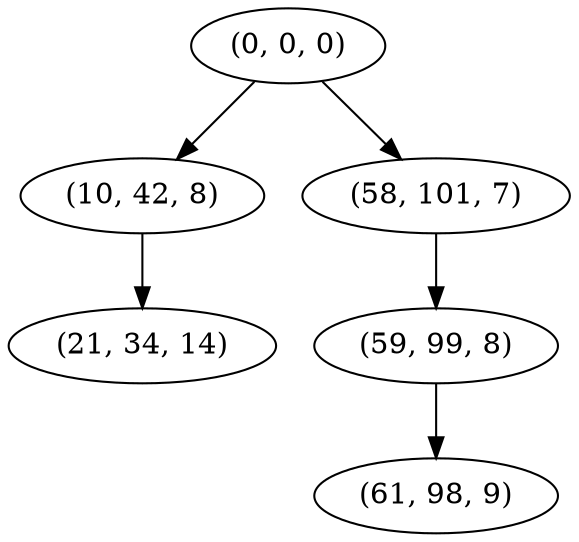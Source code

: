 digraph tree {
    "(0, 0, 0)";
    "(10, 42, 8)";
    "(21, 34, 14)";
    "(58, 101, 7)";
    "(59, 99, 8)";
    "(61, 98, 9)";
    "(0, 0, 0)" -> "(10, 42, 8)";
    "(0, 0, 0)" -> "(58, 101, 7)";
    "(10, 42, 8)" -> "(21, 34, 14)";
    "(58, 101, 7)" -> "(59, 99, 8)";
    "(59, 99, 8)" -> "(61, 98, 9)";
}

